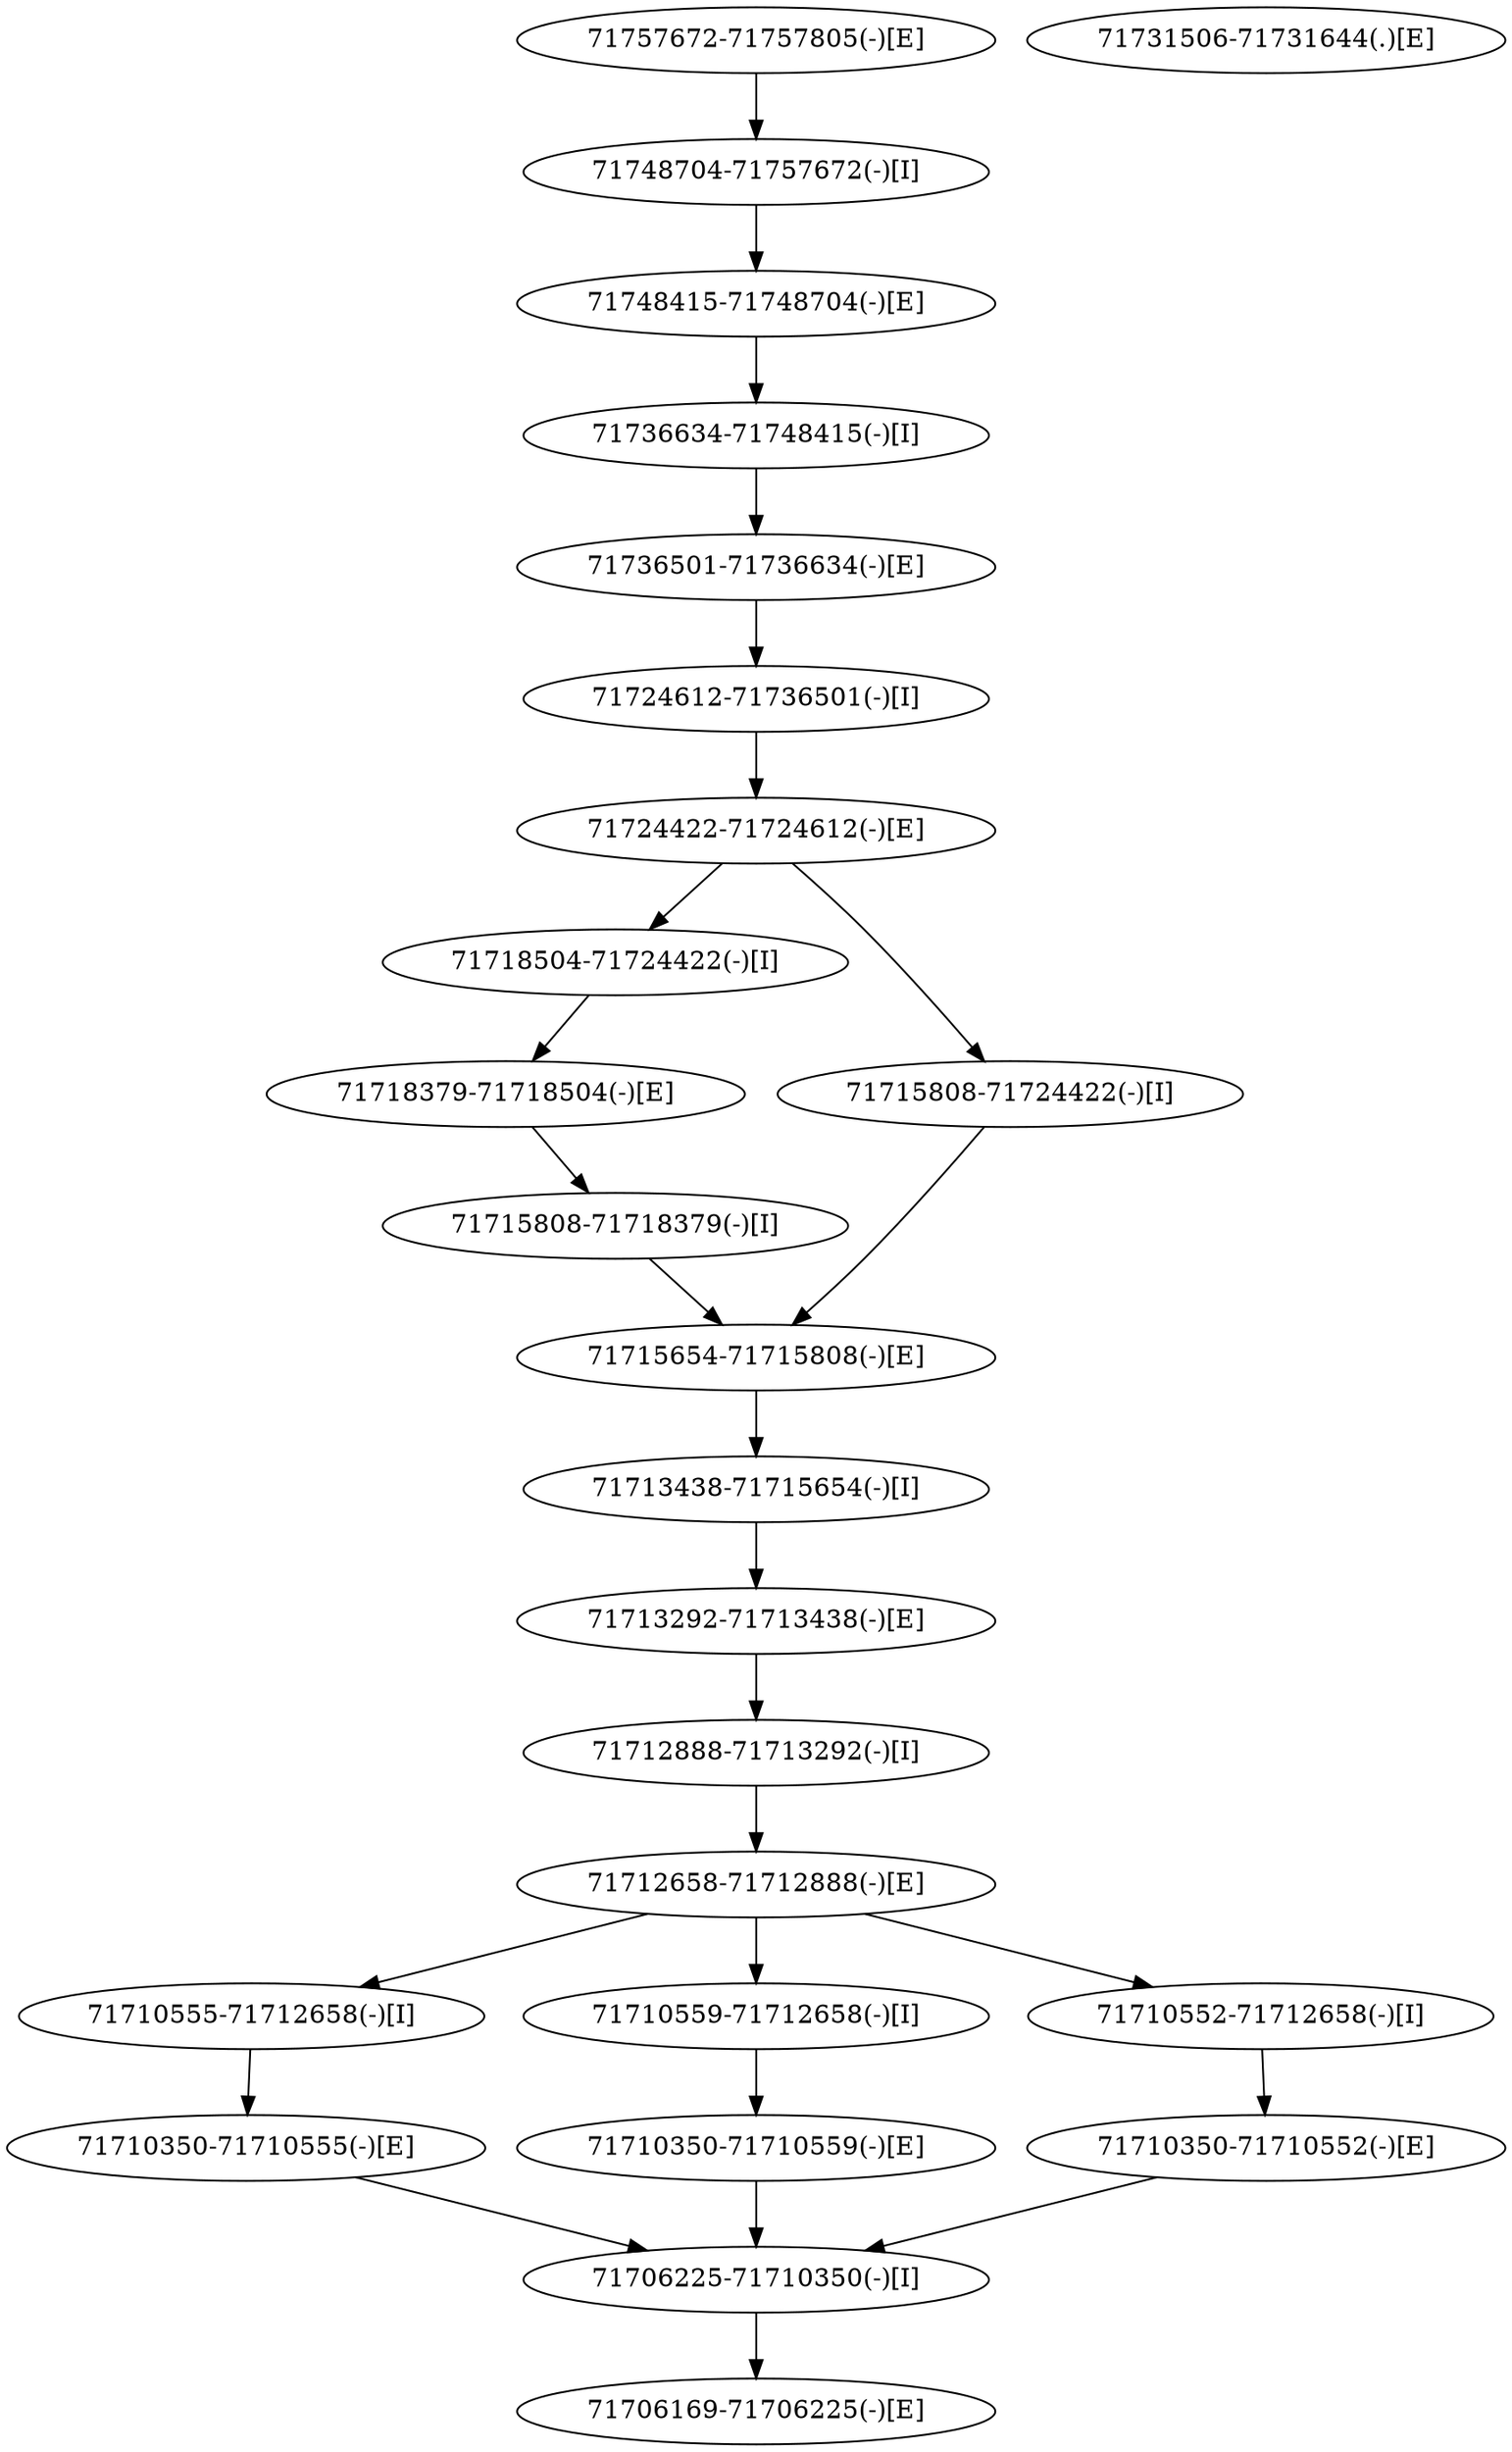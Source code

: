 strict digraph G {
"71715654-71715808(-)[E]" [ids="LNCAP_SHEZH2.216191.1.1,LNCAP_SHSCRAMBLE.694089.1.2,VCAP_SHSCRAMBLE.708727.1.2"];
"71706169-71706225(-)[E]" [ids="LNCAP_SHEZH2.216177.1.1,LNCAP_SHSCRAMBLE.694083.1.1,VCAP_SHEZH2.683277.1.1,VCAP_SHEZH2.683277.2.1,VCAP_SHEZH2.683277.3.1"];
"71710350-71710552(-)[E]" [ids="LNCAP_SHEZH2.216177.1.2,LNCAP_SHSCRAMBLE.694083.1.2,VCAP_SHEZH2.683277.3.2"];
"71710555-71712658(-)[I]" [ids="VCAP_SHEZH2.683277.1"];
"71710350-71710555(-)[E]" [ids="VCAP_SHEZH2.683277.1.2"];
"71724422-71724612(-)[E]" [ids="LNCAP_SHEZH2.216191.1.2,LNCAP_SHEZH2.216191.2.2,LNCAP_SHSCRAMBLE.694089.1.4,VCAP_SHEZH2.683275.1.2,VCAP_SHSCRAMBLE.708727.1.4"];
"71710559-71712658(-)[I]" [ids="VCAP_SHEZH2.683277.2"];
"71724612-71736501(-)[I]" [ids="LNCAP_SHSCRAMBLE.694089.1,VCAP_SHEZH2.683275.1"];
"71718504-71724422(-)[I]" [ids="LNCAP_SHEZH2.216191.2,LNCAP_SHSCRAMBLE.694089.1,VCAP_SHEZH2.683275.1,VCAP_SHSCRAMBLE.708727.1"];
"71710552-71712658(-)[I]" [ids="LNCAP_SHEZH2.216177.1,LNCAP_SHSCRAMBLE.694083.1,VCAP_SHEZH2.683277.3"];
"71712658-71712888(-)[E]" [ids="LNCAP_SHEZH2.216177.1.3,LNCAP_SHSCRAMBLE.694083.1.3,VCAP_SHEZH2.683277.1.3,VCAP_SHEZH2.683277.2.3,VCAP_SHEZH2.683277.3.3"];
"71748704-71757672(-)[I]" [ids="VCAP_SHSCRAMBLE.708735.1"];
"71713438-71715654(-)[I]" [ids="LNCAP_SHSCRAMBLE.694089.1,VCAP_SHSCRAMBLE.708727.1"];
"71736501-71736634(-)[E]" [ids="LNCAP_SHSCRAMBLE.694089.1.5,VCAP_SHEZH2.683275.1.3,VCAP_SHSCRAMBLE.708735.1.1"];
"71748415-71748704(-)[E]" [ids="VCAP_SHSCRAMBLE.708735.1.2"];
"71715808-71718379(-)[I]" [ids="LNCAP_SHSCRAMBLE.694089.1,VCAP_SHSCRAMBLE.708727.1"];
"71718379-71718504(-)[E]" [ids="LNCAP_SHEZH2.216191.2.1,LNCAP_SHSCRAMBLE.694089.1.3,VCAP_SHEZH2.683275.1.1,VCAP_SHSCRAMBLE.708727.1.3"];
"71715808-71724422(-)[I]" [ids="LNCAP_SHEZH2.216191.1"];
"71712888-71713292(-)[I]" [ids="LNCAP_SHEZH2.216177.1"];
"71731506-71731644(.)[E]" [ids="LNCAP_SHEZH2.216205.1.1"];
"71757672-71757805(-)[E]" [ids="LNCAP_SHEZH2.216295.1.1,VCAP_SHSCRAMBLE.708735.1.3"];
"71713292-71713438(-)[E]" [ids="LNCAP_SHEZH2.216177.1.4,LNCAP_SHSCRAMBLE.694089.1.1,VCAP_SHSCRAMBLE.708727.1.1"];
"71706225-71710350(-)[I]" [ids="LNCAP_SHEZH2.216177.1,LNCAP_SHSCRAMBLE.694083.1,VCAP_SHEZH2.683277.1,VCAP_SHEZH2.683277.2,VCAP_SHEZH2.683277.3"];
"71710350-71710559(-)[E]" [ids="VCAP_SHEZH2.683277.2.2"];
"71736634-71748415(-)[I]" [ids="VCAP_SHSCRAMBLE.708735.1"];
"71715654-71715808(-)[E]" -> "71713438-71715654(-)[I]";
"71710350-71710552(-)[E]" -> "71706225-71710350(-)[I]";
"71710555-71712658(-)[I]" -> "71710350-71710555(-)[E]";
"71710350-71710555(-)[E]" -> "71706225-71710350(-)[I]";
"71724422-71724612(-)[E]" -> "71718504-71724422(-)[I]";
"71724422-71724612(-)[E]" -> "71715808-71724422(-)[I]";
"71710559-71712658(-)[I]" -> "71710350-71710559(-)[E]";
"71724612-71736501(-)[I]" -> "71724422-71724612(-)[E]";
"71718504-71724422(-)[I]" -> "71718379-71718504(-)[E]";
"71710552-71712658(-)[I]" -> "71710350-71710552(-)[E]";
"71712658-71712888(-)[E]" -> "71710559-71712658(-)[I]";
"71712658-71712888(-)[E]" -> "71710552-71712658(-)[I]";
"71712658-71712888(-)[E]" -> "71710555-71712658(-)[I]";
"71748704-71757672(-)[I]" -> "71748415-71748704(-)[E]";
"71713438-71715654(-)[I]" -> "71713292-71713438(-)[E]";
"71736501-71736634(-)[E]" -> "71724612-71736501(-)[I]";
"71748415-71748704(-)[E]" -> "71736634-71748415(-)[I]";
"71715808-71718379(-)[I]" -> "71715654-71715808(-)[E]";
"71718379-71718504(-)[E]" -> "71715808-71718379(-)[I]";
"71715808-71724422(-)[I]" -> "71715654-71715808(-)[E]";
"71712888-71713292(-)[I]" -> "71712658-71712888(-)[E]";
"71757672-71757805(-)[E]" -> "71748704-71757672(-)[I]";
"71713292-71713438(-)[E]" -> "71712888-71713292(-)[I]";
"71706225-71710350(-)[I]" -> "71706169-71706225(-)[E]";
"71710350-71710559(-)[E]" -> "71706225-71710350(-)[I]";
"71736634-71748415(-)[I]" -> "71736501-71736634(-)[E]";
}
